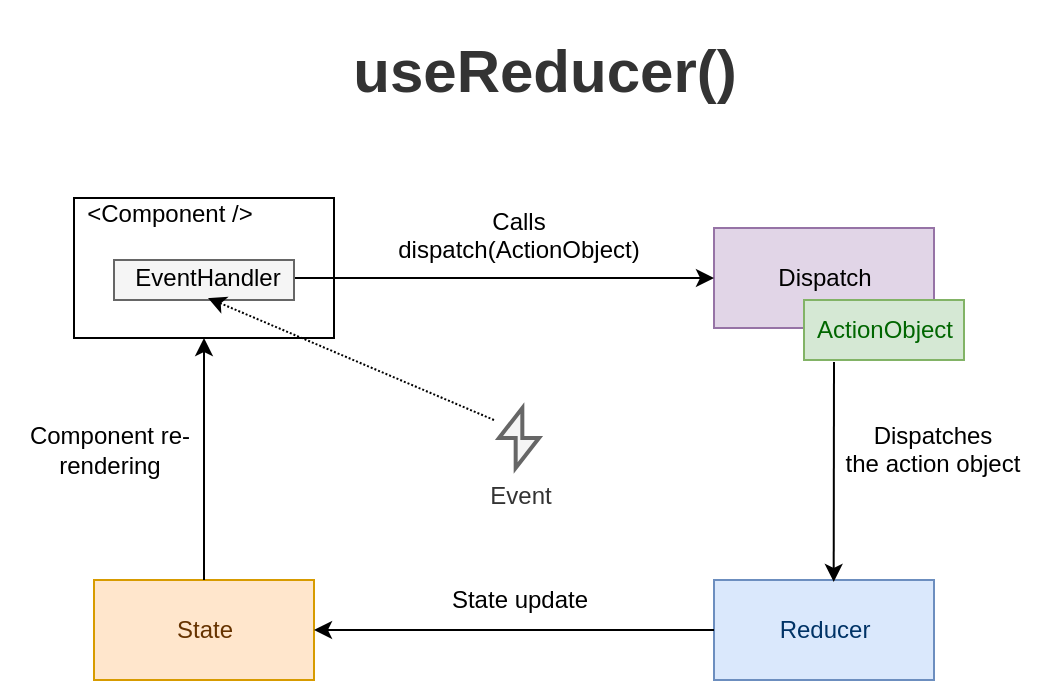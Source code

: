<mxfile pages="3" scale="1.4" border="20">
    <diagram id="idhxigilsuWetFB2cpPl" name="useReducer()">
        <mxGraphModel dx="1997" dy="1077" grid="1" gridSize="10" guides="1" tooltips="1" connect="1" arrows="1" fold="1" page="0" pageScale="1" pageWidth="827" pageHeight="1169" math="0" shadow="0">
            <root>
                <mxCell id="0"/>
                <mxCell id="1" parent="0"/>
                <mxCell id="N8z0Ye5YrI288PrtkeDU-3" value="useReducer()" style="text;strokeColor=none;fillColor=none;html=1;fontSize=30;fontStyle=1;verticalAlign=middle;align=center;fontColor=#333333;" parent="1" vertex="1">
                    <mxGeometry x="40" y="360" width="230" height="70" as="geometry"/>
                </mxCell>
                <mxCell id="-Ry6M9x0l0Hvcf1J6-pP-11" value="" style="html=1;" parent="1" vertex="1">
                    <mxGeometry x="-80" y="459" width="130" height="70" as="geometry"/>
                </mxCell>
                <mxCell id="2" value="Dispatch" style="html=1;fillColor=#e1d5e7;strokeColor=#9673a6;" parent="1" vertex="1">
                    <mxGeometry x="240" y="474" width="110" height="50" as="geometry"/>
                </mxCell>
                <mxCell id="3" value="ActionObject" style="html=1;fillColor=#d5e8d4;strokeColor=#82b366;fontColor=#006600;" parent="1" vertex="1">
                    <mxGeometry x="285" y="510" width="80" height="30" as="geometry"/>
                </mxCell>
                <mxCell id="4" value="Reducer" style="html=1;fillColor=#dae8fc;strokeColor=#6c8ebf;fontColor=#003366;" parent="1" vertex="1">
                    <mxGeometry x="240" y="650" width="110" height="50" as="geometry"/>
                </mxCell>
                <mxCell id="5" value="State" style="html=1;fillColor=#ffe6cc;strokeColor=#d79b00;fontColor=#663300;" parent="1" vertex="1">
                    <mxGeometry x="-70" y="650" width="110" height="50" as="geometry"/>
                </mxCell>
                <mxCell id="6" value="" style="endArrow=classic;html=1;exitX=1;exitY=0.5;exitDx=0;exitDy=0;" parent="1" source="18" edge="1">
                    <mxGeometry width="50" height="50" relative="1" as="geometry">
                        <mxPoint x="270" y="720" as="sourcePoint"/>
                        <mxPoint x="240" y="499" as="targetPoint"/>
                    </mxGeometry>
                </mxCell>
                <mxCell id="7" value="" style="endArrow=classic;html=1;entryX=0.544;entryY=0.019;entryDx=0;entryDy=0;entryPerimeter=0;" parent="1" target="4" edge="1">
                    <mxGeometry width="50" height="50" relative="1" as="geometry">
                        <mxPoint x="300" y="541" as="sourcePoint"/>
                        <mxPoint x="280" y="580" as="targetPoint"/>
                    </mxGeometry>
                </mxCell>
                <mxCell id="8" value="" style="endArrow=classic;html=1;exitX=0;exitY=0.5;exitDx=0;exitDy=0;entryX=1;entryY=0.5;entryDx=0;entryDy=0;" parent="1" source="4" target="5" edge="1">
                    <mxGeometry width="50" height="50" relative="1" as="geometry">
                        <mxPoint x="550" y="580" as="sourcePoint"/>
                        <mxPoint x="580" y="640" as="targetPoint"/>
                    </mxGeometry>
                </mxCell>
                <mxCell id="9" value="" style="endArrow=classic;html=1;entryX=0.5;entryY=1;entryDx=0;entryDy=0;exitX=0.5;exitY=0;exitDx=0;exitDy=0;" parent="1" source="5" target="-Ry6M9x0l0Hvcf1J6-pP-11" edge="1">
                    <mxGeometry width="50" height="50" relative="1" as="geometry">
                        <mxPoint x="-15" y="710" as="sourcePoint"/>
                        <mxPoint x="320" y="580" as="targetPoint"/>
                    </mxGeometry>
                </mxCell>
                <mxCell id="12" value="State update" style="text;html=1;strokeColor=none;fillColor=none;align=center;verticalAlign=middle;whiteSpace=wrap;rounded=0;" parent="1" vertex="1">
                    <mxGeometry x="87.5" y="650" width="110" height="20" as="geometry"/>
                </mxCell>
                <mxCell id="13" value="Component re-rendering" style="text;html=1;strokeColor=none;fillColor=none;align=center;verticalAlign=middle;whiteSpace=wrap;rounded=0;" parent="1" vertex="1">
                    <mxGeometry x="-117" y="575" width="110" height="20" as="geometry"/>
                </mxCell>
                <mxCell id="15" value="&amp;lt;Component /&amp;gt;" style="text;html=1;strokeColor=none;fillColor=none;align=center;verticalAlign=middle;whiteSpace=wrap;rounded=0;" parent="1" vertex="1">
                    <mxGeometry x="-87" y="457" width="110" height="20" as="geometry"/>
                </mxCell>
                <mxCell id="16" value="&lt;span style=&quot;color: rgb(0, 0, 0); font-family: helvetica; font-size: 12px; font-style: normal; font-weight: 400; letter-spacing: normal; text-indent: 0px; text-transform: none; word-spacing: 0px; background-color: rgb(255, 255, 255); display: inline; float: none;&quot;&gt;Dispatches &lt;br&gt;the action object&lt;/span&gt;" style="text;whiteSpace=wrap;html=1;align=center;" parent="1" vertex="1">
                    <mxGeometry x="287" y="564" width="125" height="30" as="geometry"/>
                </mxCell>
                <mxCell id="17" value="" style="rounded=0;whiteSpace=wrap;html=1;align=center;fillColor=#f5f5f5;strokeColor=#666666;fontColor=#333333;" parent="1" vertex="1">
                    <mxGeometry x="-60" y="490" width="90" height="20" as="geometry"/>
                </mxCell>
                <mxCell id="18" value="EventHandler" style="text;html=1;strokeColor=none;fillColor=none;align=center;verticalAlign=middle;whiteSpace=wrap;rounded=0;" parent="1" vertex="1">
                    <mxGeometry x="-53" y="489" width="80" height="20" as="geometry"/>
                </mxCell>
                <mxCell id="19" value="&lt;font face=&quot;helvetica&quot;&gt;Calls dispatch(ActionObject)&lt;/font&gt;" style="text;whiteSpace=wrap;html=1;align=center;rotation=0;" parent="1" vertex="1">
                    <mxGeometry x="80" y="457" width="125" height="30" as="geometry"/>
                </mxCell>
                <mxCell id="20" style="edgeStyle=orthogonalEdgeStyle;rounded=0;orthogonalLoop=1;jettySize=auto;html=1;exitX=0.5;exitY=1;exitDx=0;exitDy=0;" parent="1" source="19" target="19" edge="1">
                    <mxGeometry relative="1" as="geometry"/>
                </mxCell>
                <mxCell id="21" style="edgeStyle=orthogonalEdgeStyle;rounded=0;orthogonalLoop=1;jettySize=auto;html=1;exitX=0.5;exitY=1;exitDx=0;exitDy=0;" parent="1" source="19" target="19" edge="1">
                    <mxGeometry relative="1" as="geometry"/>
                </mxCell>
                <mxCell id="22" value="Event" style="html=1;verticalLabelPosition=bottom;align=center;labelBackgroundColor=#ffffff;verticalAlign=top;strokeWidth=2;strokeColor=#666666;shadow=0;dashed=0;shape=mxgraph.ios7.icons.flash;fillColor=#f5f5f5;fontColor=#333333;" parent="1" vertex="1">
                    <mxGeometry x="132.5" y="564" width="20" height="30" as="geometry"/>
                </mxCell>
                <mxCell id="23" value="" style="endArrow=classic;html=1;dashed=1;dashPattern=1 1;entryX=0.5;entryY=1;entryDx=0;entryDy=0;" parent="1" target="18" edge="1">
                    <mxGeometry width="50" height="50" relative="1" as="geometry">
                        <mxPoint x="130" y="570" as="sourcePoint"/>
                        <mxPoint x="80" y="524" as="targetPoint"/>
                    </mxGeometry>
                </mxCell>
            </root>
        </mxGraphModel>
    </diagram>
</mxfile>